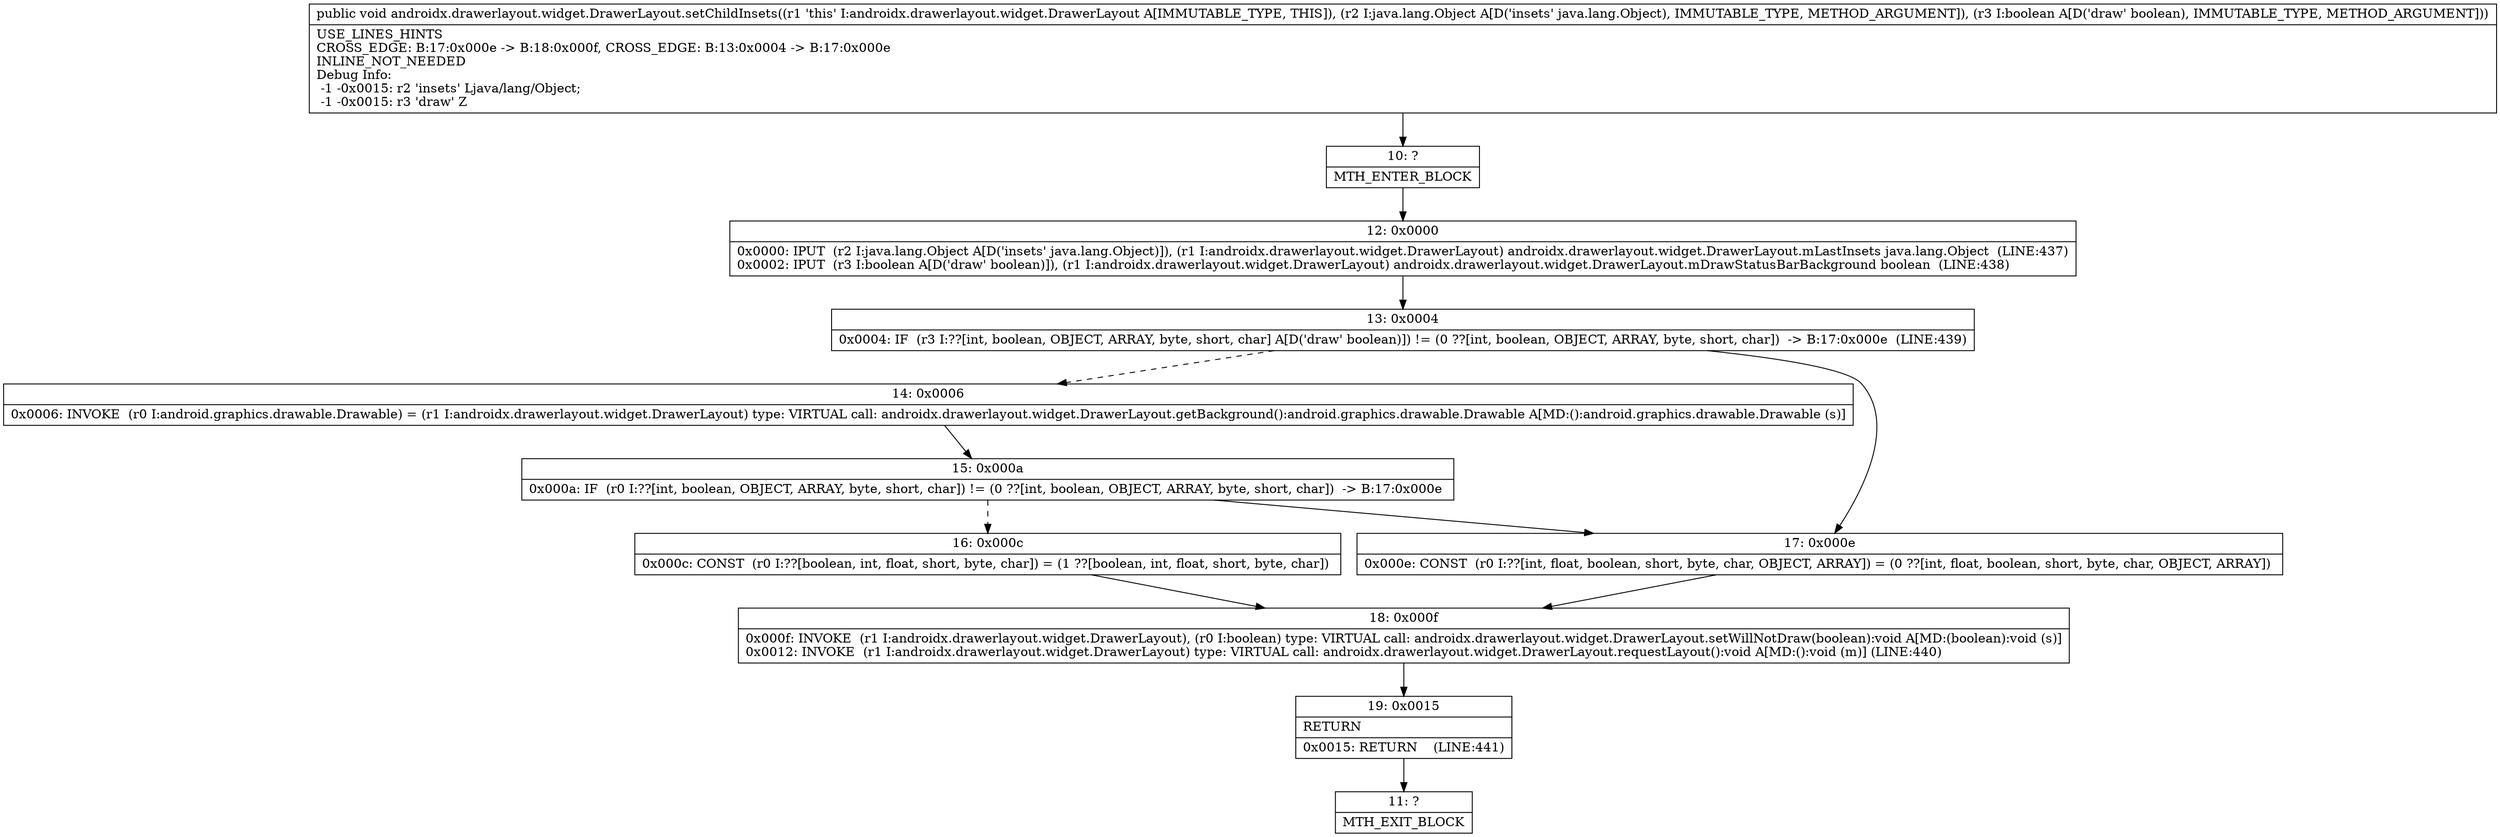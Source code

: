digraph "CFG forandroidx.drawerlayout.widget.DrawerLayout.setChildInsets(Ljava\/lang\/Object;Z)V" {
Node_10 [shape=record,label="{10\:\ ?|MTH_ENTER_BLOCK\l}"];
Node_12 [shape=record,label="{12\:\ 0x0000|0x0000: IPUT  (r2 I:java.lang.Object A[D('insets' java.lang.Object)]), (r1 I:androidx.drawerlayout.widget.DrawerLayout) androidx.drawerlayout.widget.DrawerLayout.mLastInsets java.lang.Object  (LINE:437)\l0x0002: IPUT  (r3 I:boolean A[D('draw' boolean)]), (r1 I:androidx.drawerlayout.widget.DrawerLayout) androidx.drawerlayout.widget.DrawerLayout.mDrawStatusBarBackground boolean  (LINE:438)\l}"];
Node_13 [shape=record,label="{13\:\ 0x0004|0x0004: IF  (r3 I:??[int, boolean, OBJECT, ARRAY, byte, short, char] A[D('draw' boolean)]) != (0 ??[int, boolean, OBJECT, ARRAY, byte, short, char])  \-\> B:17:0x000e  (LINE:439)\l}"];
Node_14 [shape=record,label="{14\:\ 0x0006|0x0006: INVOKE  (r0 I:android.graphics.drawable.Drawable) = (r1 I:androidx.drawerlayout.widget.DrawerLayout) type: VIRTUAL call: androidx.drawerlayout.widget.DrawerLayout.getBackground():android.graphics.drawable.Drawable A[MD:():android.graphics.drawable.Drawable (s)]\l}"];
Node_15 [shape=record,label="{15\:\ 0x000a|0x000a: IF  (r0 I:??[int, boolean, OBJECT, ARRAY, byte, short, char]) != (0 ??[int, boolean, OBJECT, ARRAY, byte, short, char])  \-\> B:17:0x000e \l}"];
Node_16 [shape=record,label="{16\:\ 0x000c|0x000c: CONST  (r0 I:??[boolean, int, float, short, byte, char]) = (1 ??[boolean, int, float, short, byte, char]) \l}"];
Node_18 [shape=record,label="{18\:\ 0x000f|0x000f: INVOKE  (r1 I:androidx.drawerlayout.widget.DrawerLayout), (r0 I:boolean) type: VIRTUAL call: androidx.drawerlayout.widget.DrawerLayout.setWillNotDraw(boolean):void A[MD:(boolean):void (s)]\l0x0012: INVOKE  (r1 I:androidx.drawerlayout.widget.DrawerLayout) type: VIRTUAL call: androidx.drawerlayout.widget.DrawerLayout.requestLayout():void A[MD:():void (m)] (LINE:440)\l}"];
Node_19 [shape=record,label="{19\:\ 0x0015|RETURN\l|0x0015: RETURN    (LINE:441)\l}"];
Node_11 [shape=record,label="{11\:\ ?|MTH_EXIT_BLOCK\l}"];
Node_17 [shape=record,label="{17\:\ 0x000e|0x000e: CONST  (r0 I:??[int, float, boolean, short, byte, char, OBJECT, ARRAY]) = (0 ??[int, float, boolean, short, byte, char, OBJECT, ARRAY]) \l}"];
MethodNode[shape=record,label="{public void androidx.drawerlayout.widget.DrawerLayout.setChildInsets((r1 'this' I:androidx.drawerlayout.widget.DrawerLayout A[IMMUTABLE_TYPE, THIS]), (r2 I:java.lang.Object A[D('insets' java.lang.Object), IMMUTABLE_TYPE, METHOD_ARGUMENT]), (r3 I:boolean A[D('draw' boolean), IMMUTABLE_TYPE, METHOD_ARGUMENT]))  | USE_LINES_HINTS\lCROSS_EDGE: B:17:0x000e \-\> B:18:0x000f, CROSS_EDGE: B:13:0x0004 \-\> B:17:0x000e\lINLINE_NOT_NEEDED\lDebug Info:\l  \-1 \-0x0015: r2 'insets' Ljava\/lang\/Object;\l  \-1 \-0x0015: r3 'draw' Z\l}"];
MethodNode -> Node_10;Node_10 -> Node_12;
Node_12 -> Node_13;
Node_13 -> Node_14[style=dashed];
Node_13 -> Node_17;
Node_14 -> Node_15;
Node_15 -> Node_16[style=dashed];
Node_15 -> Node_17;
Node_16 -> Node_18;
Node_18 -> Node_19;
Node_19 -> Node_11;
Node_17 -> Node_18;
}

